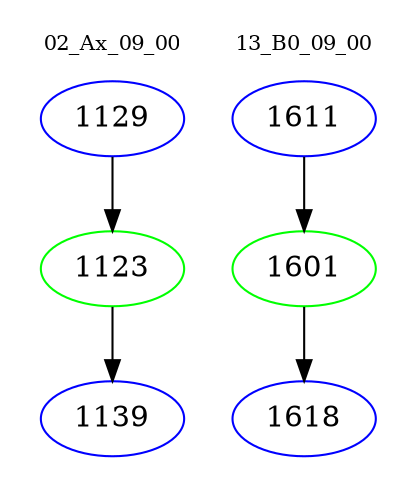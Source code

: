 digraph{
subgraph cluster_0 {
color = white
label = "02_Ax_09_00";
fontsize=10;
T0_1129 [label="1129", color="blue"]
T0_1129 -> T0_1123 [color="black"]
T0_1123 [label="1123", color="green"]
T0_1123 -> T0_1139 [color="black"]
T0_1139 [label="1139", color="blue"]
}
subgraph cluster_1 {
color = white
label = "13_B0_09_00";
fontsize=10;
T1_1611 [label="1611", color="blue"]
T1_1611 -> T1_1601 [color="black"]
T1_1601 [label="1601", color="green"]
T1_1601 -> T1_1618 [color="black"]
T1_1618 [label="1618", color="blue"]
}
}
